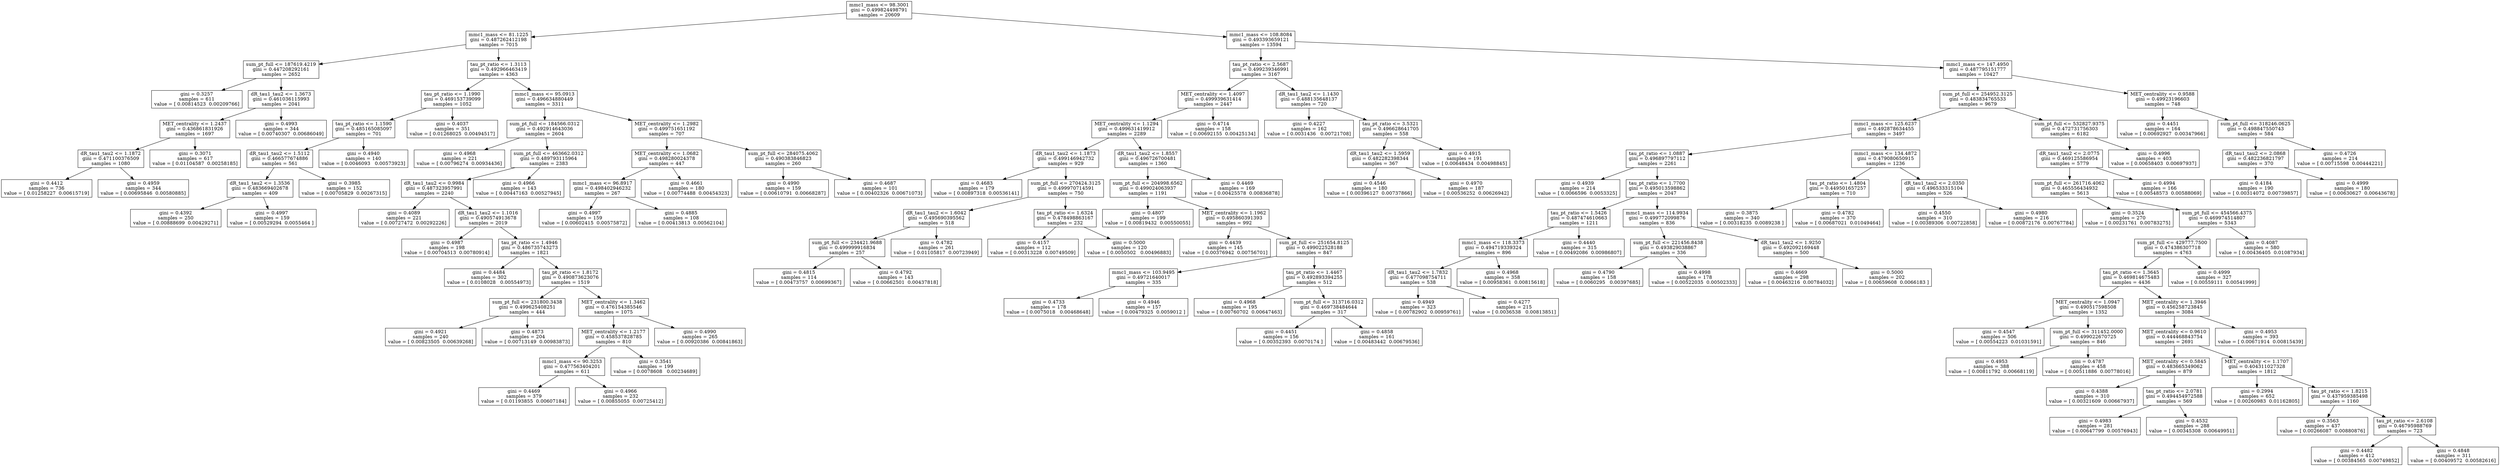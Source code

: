 digraph Tree {
0 [label="mmc1_mass <= 98.3001\ngini = 0.499824498791\nsamples = 20609", shape="box"] ;
1 [label="mmc1_mass <= 81.1225\ngini = 0.487262412198\nsamples = 7015", shape="box"] ;
0 -> 1 ;
2 [label="sum_pt_full <= 187619.4219\ngini = 0.447208292161\nsamples = 2652", shape="box"] ;
1 -> 2 ;
3 [label="gini = 0.3257\nsamples = 611\nvalue = [ 0.00814523  0.00209766]", shape="box"] ;
2 -> 3 ;
4 [label="dR_tau1_tau2 <= 1.3673\ngini = 0.461036115993\nsamples = 2041", shape="box"] ;
2 -> 4 ;
5 [label="MET_centrality <= 1.2437\ngini = 0.436861831926\nsamples = 1697", shape="box"] ;
4 -> 5 ;
6 [label="dR_tau1_tau2 <= 1.1872\ngini = 0.471100376509\nsamples = 1080", shape="box"] ;
5 -> 6 ;
7 [label="gini = 0.4412\nsamples = 736\nvalue = [ 0.01258227  0.00615719]", shape="box"] ;
6 -> 7 ;
8 [label="gini = 0.4959\nsamples = 344\nvalue = [ 0.00695846  0.00580885]", shape="box"] ;
6 -> 8 ;
9 [label="gini = 0.3071\nsamples = 617\nvalue = [ 0.01104587  0.00258185]", shape="box"] ;
5 -> 9 ;
10 [label="gini = 0.4993\nsamples = 344\nvalue = [ 0.00740307  0.00686049]", shape="box"] ;
4 -> 10 ;
11 [label="tau_pt_ratio <= 1.3113\ngini = 0.492966463419\nsamples = 4363", shape="box"] ;
1 -> 11 ;
12 [label="tau_pt_ratio <= 1.1990\ngini = 0.469153739099\nsamples = 1052", shape="box"] ;
11 -> 12 ;
13 [label="tau_pt_ratio <= 1.1590\ngini = 0.485165085097\nsamples = 701", shape="box"] ;
12 -> 13 ;
14 [label="dR_tau1_tau2 <= 1.5112\ngini = 0.466577674886\nsamples = 561", shape="box"] ;
13 -> 14 ;
15 [label="dR_tau1_tau2 <= 1.3536\ngini = 0.483669402678\nsamples = 409", shape="box"] ;
14 -> 15 ;
16 [label="gini = 0.4392\nsamples = 250\nvalue = [ 0.00888699  0.00429271]", shape="box"] ;
15 -> 16 ;
17 [label="gini = 0.4997\nsamples = 159\nvalue = [ 0.00529294  0.0055464 ]", shape="box"] ;
15 -> 17 ;
18 [label="gini = 0.3985\nsamples = 152\nvalue = [ 0.00705829  0.00267315]", shape="box"] ;
14 -> 18 ;
19 [label="gini = 0.4940\nsamples = 140\nvalue = [ 0.0046093   0.00573923]", shape="box"] ;
13 -> 19 ;
20 [label="gini = 0.4037\nsamples = 351\nvalue = [ 0.01268025  0.00494517]", shape="box"] ;
12 -> 20 ;
21 [label="mmc1_mass <= 95.0913\ngini = 0.496634880449\nsamples = 3311", shape="box"] ;
11 -> 21 ;
22 [label="sum_pt_full <= 184566.0312\ngini = 0.492914643036\nsamples = 2604", shape="box"] ;
21 -> 22 ;
23 [label="gini = 0.4968\nsamples = 221\nvalue = [ 0.00796274  0.00934436]", shape="box"] ;
22 -> 23 ;
24 [label="sum_pt_full <= 463662.0312\ngini = 0.489793115964\nsamples = 2383", shape="box"] ;
22 -> 24 ;
25 [label="dR_tau1_tau2 <= 0.9984\ngini = 0.487323957991\nsamples = 2240", shape="box"] ;
24 -> 25 ;
26 [label="gini = 0.4089\nsamples = 221\nvalue = [ 0.00727472  0.00292226]", shape="box"] ;
25 -> 26 ;
27 [label="dR_tau1_tau2 <= 1.1016\ngini = 0.490574913678\nsamples = 2019", shape="box"] ;
25 -> 27 ;
28 [label="gini = 0.4987\nsamples = 198\nvalue = [ 0.00704513  0.00780914]", shape="box"] ;
27 -> 28 ;
29 [label="tau_pt_ratio <= 1.4946\ngini = 0.486735743273\nsamples = 1821", shape="box"] ;
27 -> 29 ;
30 [label="gini = 0.4484\nsamples = 302\nvalue = [ 0.0108028   0.00554973]", shape="box"] ;
29 -> 30 ;
31 [label="tau_pt_ratio <= 1.8172\ngini = 0.490873623076\nsamples = 1519", shape="box"] ;
29 -> 31 ;
32 [label="sum_pt_full <= 231800.3438\ngini = 0.499625408251\nsamples = 444", shape="box"] ;
31 -> 32 ;
33 [label="gini = 0.4921\nsamples = 240\nvalue = [ 0.00823505  0.00639268]", shape="box"] ;
32 -> 33 ;
34 [label="gini = 0.4873\nsamples = 204\nvalue = [ 0.00713149  0.00983873]", shape="box"] ;
32 -> 34 ;
35 [label="MET_centrality <= 1.3462\ngini = 0.476154385546\nsamples = 1075", shape="box"] ;
31 -> 35 ;
36 [label="MET_centrality <= 1.2177\ngini = 0.458537828785\nsamples = 810", shape="box"] ;
35 -> 36 ;
37 [label="mmc1_mass <= 90.3253\ngini = 0.477563404201\nsamples = 611", shape="box"] ;
36 -> 37 ;
38 [label="gini = 0.4469\nsamples = 379\nvalue = [ 0.01193855  0.00607184]", shape="box"] ;
37 -> 38 ;
39 [label="gini = 0.4966\nsamples = 232\nvalue = [ 0.00855055  0.00725412]", shape="box"] ;
37 -> 39 ;
40 [label="gini = 0.3541\nsamples = 199\nvalue = [ 0.0078608   0.00234689]", shape="box"] ;
36 -> 40 ;
41 [label="gini = 0.4990\nsamples = 265\nvalue = [ 0.00920386  0.00841863]", shape="box"] ;
35 -> 41 ;
42 [label="gini = 0.4966\nsamples = 143\nvalue = [ 0.00447163  0.00527945]", shape="box"] ;
24 -> 42 ;
43 [label="MET_centrality <= 1.2982\ngini = 0.499751651192\nsamples = 707", shape="box"] ;
21 -> 43 ;
44 [label="MET_centrality <= 1.0682\ngini = 0.498280024378\nsamples = 447", shape="box"] ;
43 -> 44 ;
45 [label="mmc1_mass <= 96.8917\ngini = 0.498402946232\nsamples = 267", shape="box"] ;
44 -> 45 ;
46 [label="gini = 0.4997\nsamples = 159\nvalue = [ 0.00602415  0.00575872]", shape="box"] ;
45 -> 46 ;
47 [label="gini = 0.4885\nsamples = 108\nvalue = [ 0.00413813  0.00562104]", shape="box"] ;
45 -> 47 ;
48 [label="gini = 0.4661\nsamples = 180\nvalue = [ 0.00774488  0.00454323]", shape="box"] ;
44 -> 48 ;
49 [label="sum_pt_full <= 284075.4062\ngini = 0.490383846823\nsamples = 260", shape="box"] ;
43 -> 49 ;
50 [label="gini = 0.4990\nsamples = 159\nvalue = [ 0.00610791  0.00668287]", shape="box"] ;
49 -> 50 ;
51 [label="gini = 0.4687\nsamples = 101\nvalue = [ 0.00402326  0.00671073]", shape="box"] ;
49 -> 51 ;
52 [label="mmc1_mass <= 108.8084\ngini = 0.493393659121\nsamples = 13594", shape="box"] ;
0 -> 52 ;
53 [label="tau_pt_ratio <= 2.5687\ngini = 0.499239346991\nsamples = 3167", shape="box"] ;
52 -> 53 ;
54 [label="MET_centrality <= 1.4097\ngini = 0.499939631414\nsamples = 2447", shape="box"] ;
53 -> 54 ;
55 [label="MET_centrality <= 1.1294\ngini = 0.499631419912\nsamples = 2289", shape="box"] ;
54 -> 55 ;
56 [label="dR_tau1_tau2 <= 1.1873\ngini = 0.499146942732\nsamples = 929", shape="box"] ;
55 -> 56 ;
57 [label="gini = 0.4683\nsamples = 179\nvalue = [ 0.00897318  0.00536141]", shape="box"] ;
56 -> 57 ;
58 [label="sum_pt_full <= 270424.3125\ngini = 0.499970714591\nsamples = 750", shape="box"] ;
56 -> 58 ;
59 [label="dR_tau1_tau2 <= 1.6042\ngini = 0.495690395562\nsamples = 518", shape="box"] ;
58 -> 59 ;
60 [label="sum_pt_full <= 234421.9688\ngini = 0.499999916834\nsamples = 257", shape="box"] ;
59 -> 60 ;
61 [label="gini = 0.4815\nsamples = 114\nvalue = [ 0.00473757  0.00699367]", shape="box"] ;
60 -> 61 ;
62 [label="gini = 0.4792\nsamples = 143\nvalue = [ 0.00662501  0.00437818]", shape="box"] ;
60 -> 62 ;
63 [label="gini = 0.4782\nsamples = 261\nvalue = [ 0.01105817  0.00723949]", shape="box"] ;
59 -> 63 ;
64 [label="tau_pt_ratio <= 1.6324\ngini = 0.478498863167\nsamples = 232", shape="box"] ;
58 -> 64 ;
65 [label="gini = 0.4157\nsamples = 112\nvalue = [ 0.00313228  0.00749509]", shape="box"] ;
64 -> 65 ;
66 [label="gini = 0.5000\nsamples = 120\nvalue = [ 0.0050502   0.00496883]", shape="box"] ;
64 -> 66 ;
67 [label="dR_tau1_tau2 <= 1.8557\ngini = 0.496726700481\nsamples = 1360", shape="box"] ;
55 -> 67 ;
68 [label="sum_pt_full <= 204998.6562\ngini = 0.499024063937\nsamples = 1191", shape="box"] ;
67 -> 68 ;
69 [label="gini = 0.4807\nsamples = 199\nvalue = [ 0.00819432  0.00550055]", shape="box"] ;
68 -> 69 ;
70 [label="MET_centrality <= 1.1962\ngini = 0.495860391393\nsamples = 992", shape="box"] ;
68 -> 70 ;
71 [label="gini = 0.4439\nsamples = 145\nvalue = [ 0.00376942  0.00756701]", shape="box"] ;
70 -> 71 ;
72 [label="sum_pt_full <= 251654.8125\ngini = 0.499022528188\nsamples = 847", shape="box"] ;
70 -> 72 ;
73 [label="mmc1_mass <= 103.9495\ngini = 0.49721640017\nsamples = 335", shape="box"] ;
72 -> 73 ;
74 [label="gini = 0.4733\nsamples = 178\nvalue = [ 0.0075018   0.00468648]", shape="box"] ;
73 -> 74 ;
75 [label="gini = 0.4946\nsamples = 157\nvalue = [ 0.00479325  0.0059012 ]", shape="box"] ;
73 -> 75 ;
76 [label="tau_pt_ratio <= 1.4467\ngini = 0.492893394255\nsamples = 512", shape="box"] ;
72 -> 76 ;
77 [label="gini = 0.4968\nsamples = 195\nvalue = [ 0.00760702  0.00647463]", shape="box"] ;
76 -> 77 ;
78 [label="sum_pt_full <= 313716.0312\ngini = 0.469738484644\nsamples = 317", shape="box"] ;
76 -> 78 ;
79 [label="gini = 0.4451\nsamples = 156\nvalue = [ 0.00352393  0.0070174 ]", shape="box"] ;
78 -> 79 ;
80 [label="gini = 0.4858\nsamples = 161\nvalue = [ 0.00483442  0.00679536]", shape="box"] ;
78 -> 80 ;
81 [label="gini = 0.4469\nsamples = 169\nvalue = [ 0.00425578  0.00836878]", shape="box"] ;
67 -> 81 ;
82 [label="gini = 0.4714\nsamples = 158\nvalue = [ 0.00692155  0.00425134]", shape="box"] ;
54 -> 82 ;
83 [label="dR_tau1_tau2 <= 1.1430\ngini = 0.488135648137\nsamples = 720", shape="box"] ;
53 -> 83 ;
84 [label="gini = 0.4227\nsamples = 162\nvalue = [ 0.0031436   0.00721708]", shape="box"] ;
83 -> 84 ;
85 [label="tau_pt_ratio <= 3.5321\ngini = 0.496628641705\nsamples = 558", shape="box"] ;
83 -> 85 ;
86 [label="dR_tau1_tau2 <= 1.5959\ngini = 0.482282398344\nsamples = 367", shape="box"] ;
85 -> 86 ;
87 [label="gini = 0.4546\nsamples = 180\nvalue = [ 0.00396127  0.00737866]", shape="box"] ;
86 -> 87 ;
88 [label="gini = 0.4970\nsamples = 187\nvalue = [ 0.00536252  0.00626942]", shape="box"] ;
86 -> 88 ;
89 [label="gini = 0.4915\nsamples = 191\nvalue = [ 0.00648434  0.00498845]", shape="box"] ;
85 -> 89 ;
90 [label="mmc1_mass <= 147.4950\ngini = 0.487795151777\nsamples = 10427", shape="box"] ;
52 -> 90 ;
91 [label="sum_pt_full <= 254952.3125\ngini = 0.483834765533\nsamples = 9679", shape="box"] ;
90 -> 91 ;
92 [label="mmc1_mass <= 125.6237\ngini = 0.492878634455\nsamples = 3497", shape="box"] ;
91 -> 92 ;
93 [label="tau_pt_ratio <= 1.0887\ngini = 0.496897797112\nsamples = 2261", shape="box"] ;
92 -> 93 ;
94 [label="gini = 0.4939\nsamples = 214\nvalue = [ 0.0066596  0.0053325]", shape="box"] ;
93 -> 94 ;
95 [label="tau_pt_ratio <= 1.7700\ngini = 0.495013598862\nsamples = 2047", shape="box"] ;
93 -> 95 ;
96 [label="tau_pt_ratio <= 1.5426\ngini = 0.487474610663\nsamples = 1211", shape="box"] ;
95 -> 96 ;
97 [label="mmc1_mass <= 118.3373\ngini = 0.494719339324\nsamples = 896", shape="box"] ;
96 -> 97 ;
98 [label="dR_tau1_tau2 <= 1.7832\ngini = 0.477098754711\nsamples = 538", shape="box"] ;
97 -> 98 ;
99 [label="gini = 0.4949\nsamples = 323\nvalue = [ 0.00782902  0.00959761]", shape="box"] ;
98 -> 99 ;
100 [label="gini = 0.4277\nsamples = 215\nvalue = [ 0.0036538   0.00813851]", shape="box"] ;
98 -> 100 ;
101 [label="gini = 0.4968\nsamples = 358\nvalue = [ 0.00958361  0.00815618]", shape="box"] ;
97 -> 101 ;
102 [label="gini = 0.4440\nsamples = 315\nvalue = [ 0.00492086  0.00986807]", shape="box"] ;
96 -> 102 ;
103 [label="mmc1_mass <= 114.9934\ngini = 0.499772099876\nsamples = 836", shape="box"] ;
95 -> 103 ;
104 [label="sum_pt_full <= 221456.8438\ngini = 0.493829038867\nsamples = 336", shape="box"] ;
103 -> 104 ;
105 [label="gini = 0.4790\nsamples = 158\nvalue = [ 0.0060295   0.00397685]", shape="box"] ;
104 -> 105 ;
106 [label="gini = 0.4998\nsamples = 178\nvalue = [ 0.00522035  0.00502333]", shape="box"] ;
104 -> 106 ;
107 [label="dR_tau1_tau2 <= 1.9250\ngini = 0.492092169448\nsamples = 500", shape="box"] ;
103 -> 107 ;
108 [label="gini = 0.4669\nsamples = 298\nvalue = [ 0.00463216  0.00784032]", shape="box"] ;
107 -> 108 ;
109 [label="gini = 0.5000\nsamples = 202\nvalue = [ 0.00659608  0.0066183 ]", shape="box"] ;
107 -> 109 ;
110 [label="mmc1_mass <= 134.4872\ngini = 0.479080650915\nsamples = 1236", shape="box"] ;
92 -> 110 ;
111 [label="tau_pt_ratio <= 1.4804\ngini = 0.449501657257\nsamples = 710", shape="box"] ;
110 -> 111 ;
112 [label="gini = 0.3875\nsamples = 340\nvalue = [ 0.00318235  0.0089238 ]", shape="box"] ;
111 -> 112 ;
113 [label="gini = 0.4782\nsamples = 370\nvalue = [ 0.00687021  0.01049464]", shape="box"] ;
111 -> 113 ;
114 [label="dR_tau1_tau2 <= 2.0350\ngini = 0.496533315104\nsamples = 526", shape="box"] ;
110 -> 114 ;
115 [label="gini = 0.4550\nsamples = 310\nvalue = [ 0.00389306  0.00722858]", shape="box"] ;
114 -> 115 ;
116 [label="gini = 0.4980\nsamples = 216\nvalue = [ 0.00872176  0.00767784]", shape="box"] ;
114 -> 116 ;
117 [label="sum_pt_full <= 532827.9375\ngini = 0.472731756303\nsamples = 6182", shape="box"] ;
91 -> 117 ;
118 [label="dR_tau1_tau2 <= 2.0775\ngini = 0.469125586954\nsamples = 5779", shape="box"] ;
117 -> 118 ;
119 [label="sum_pt_full <= 261716.4062\ngini = 0.465556434932\nsamples = 5613", shape="box"] ;
118 -> 119 ;
120 [label="gini = 0.3524\nsamples = 270\nvalue = [ 0.00231761  0.00783275]", shape="box"] ;
119 -> 120 ;
121 [label="sum_pt_full <= 454566.4375\ngini = 0.469974514807\nsamples = 5343", shape="box"] ;
119 -> 121 ;
122 [label="sum_pt_full <= 429777.7500\ngini = 0.474386307718\nsamples = 4763", shape="box"] ;
121 -> 122 ;
123 [label="tau_pt_ratio <= 1.3645\ngini = 0.469814675483\nsamples = 4436", shape="box"] ;
122 -> 123 ;
124 [label="MET_centrality <= 1.0947\ngini = 0.490517598508\nsamples = 1352", shape="box"] ;
123 -> 124 ;
125 [label="gini = 0.4547\nsamples = 506\nvalue = [ 0.00554223  0.01031591]", shape="box"] ;
124 -> 125 ;
126 [label="sum_pt_full <= 311452.0000\ngini = 0.499022670725\nsamples = 846", shape="box"] ;
124 -> 126 ;
127 [label="gini = 0.4953\nsamples = 388\nvalue = [ 0.00811792  0.00668119]", shape="box"] ;
126 -> 127 ;
128 [label="gini = 0.4787\nsamples = 458\nvalue = [ 0.00511886  0.00778016]", shape="box"] ;
126 -> 128 ;
129 [label="MET_centrality <= 1.3946\ngini = 0.456258723845\nsamples = 3084", shape="box"] ;
123 -> 129 ;
130 [label="MET_centrality <= 0.9610\ngini = 0.444468843754\nsamples = 2691", shape="box"] ;
129 -> 130 ;
131 [label="MET_centrality <= 0.5845\ngini = 0.483665349062\nsamples = 879", shape="box"] ;
130 -> 131 ;
132 [label="gini = 0.4388\nsamples = 310\nvalue = [ 0.00321609  0.00667937]", shape="box"] ;
131 -> 132 ;
133 [label="tau_pt_ratio <= 2.0781\ngini = 0.494454972588\nsamples = 569", shape="box"] ;
131 -> 133 ;
134 [label="gini = 0.4983\nsamples = 281\nvalue = [ 0.00647799  0.00576943]", shape="box"] ;
133 -> 134 ;
135 [label="gini = 0.4532\nsamples = 288\nvalue = [ 0.00345308  0.00649951]", shape="box"] ;
133 -> 135 ;
136 [label="MET_centrality <= 1.1707\ngini = 0.404311027328\nsamples = 1812", shape="box"] ;
130 -> 136 ;
137 [label="gini = 0.2994\nsamples = 652\nvalue = [ 0.00260983  0.01162805]", shape="box"] ;
136 -> 137 ;
138 [label="tau_pt_ratio <= 1.8215\ngini = 0.437959385498\nsamples = 1160", shape="box"] ;
136 -> 138 ;
139 [label="gini = 0.3563\nsamples = 437\nvalue = [ 0.00266087  0.00880876]", shape="box"] ;
138 -> 139 ;
140 [label="tau_pt_ratio <= 2.6108\ngini = 0.46795988769\nsamples = 723", shape="box"] ;
138 -> 140 ;
141 [label="gini = 0.4482\nsamples = 412\nvalue = [ 0.00384565  0.00749852]", shape="box"] ;
140 -> 141 ;
142 [label="gini = 0.4848\nsamples = 311\nvalue = [ 0.00409572  0.00582616]", shape="box"] ;
140 -> 142 ;
143 [label="gini = 0.4953\nsamples = 393\nvalue = [ 0.00671914  0.00815439]", shape="box"] ;
129 -> 143 ;
144 [label="gini = 0.4999\nsamples = 327\nvalue = [ 0.00559111  0.00541999]", shape="box"] ;
122 -> 144 ;
145 [label="gini = 0.4087\nsamples = 580\nvalue = [ 0.00436405  0.01087934]", shape="box"] ;
121 -> 145 ;
146 [label="gini = 0.4994\nsamples = 166\nvalue = [ 0.00548573  0.00588069]", shape="box"] ;
118 -> 146 ;
147 [label="gini = 0.4996\nsamples = 403\nvalue = [ 0.00658403  0.00697937]", shape="box"] ;
117 -> 147 ;
148 [label="MET_centrality <= 0.9588\ngini = 0.49923196603\nsamples = 748", shape="box"] ;
90 -> 148 ;
149 [label="gini = 0.4451\nsamples = 164\nvalue = [ 0.00692927  0.00347966]", shape="box"] ;
148 -> 149 ;
150 [label="sum_pt_full <= 318246.0625\ngini = 0.498847550743\nsamples = 584", shape="box"] ;
148 -> 150 ;
151 [label="dR_tau1_tau2 <= 2.0868\ngini = 0.482236821797\nsamples = 370", shape="box"] ;
150 -> 151 ;
152 [label="gini = 0.4184\nsamples = 190\nvalue = [ 0.00314072  0.00739857]", shape="box"] ;
151 -> 152 ;
153 [label="gini = 0.4999\nsamples = 180\nvalue = [ 0.00630627  0.00643678]", shape="box"] ;
151 -> 153 ;
154 [label="gini = 0.4726\nsamples = 214\nvalue = [ 0.00715598  0.00444221]", shape="box"] ;
150 -> 154 ;
}